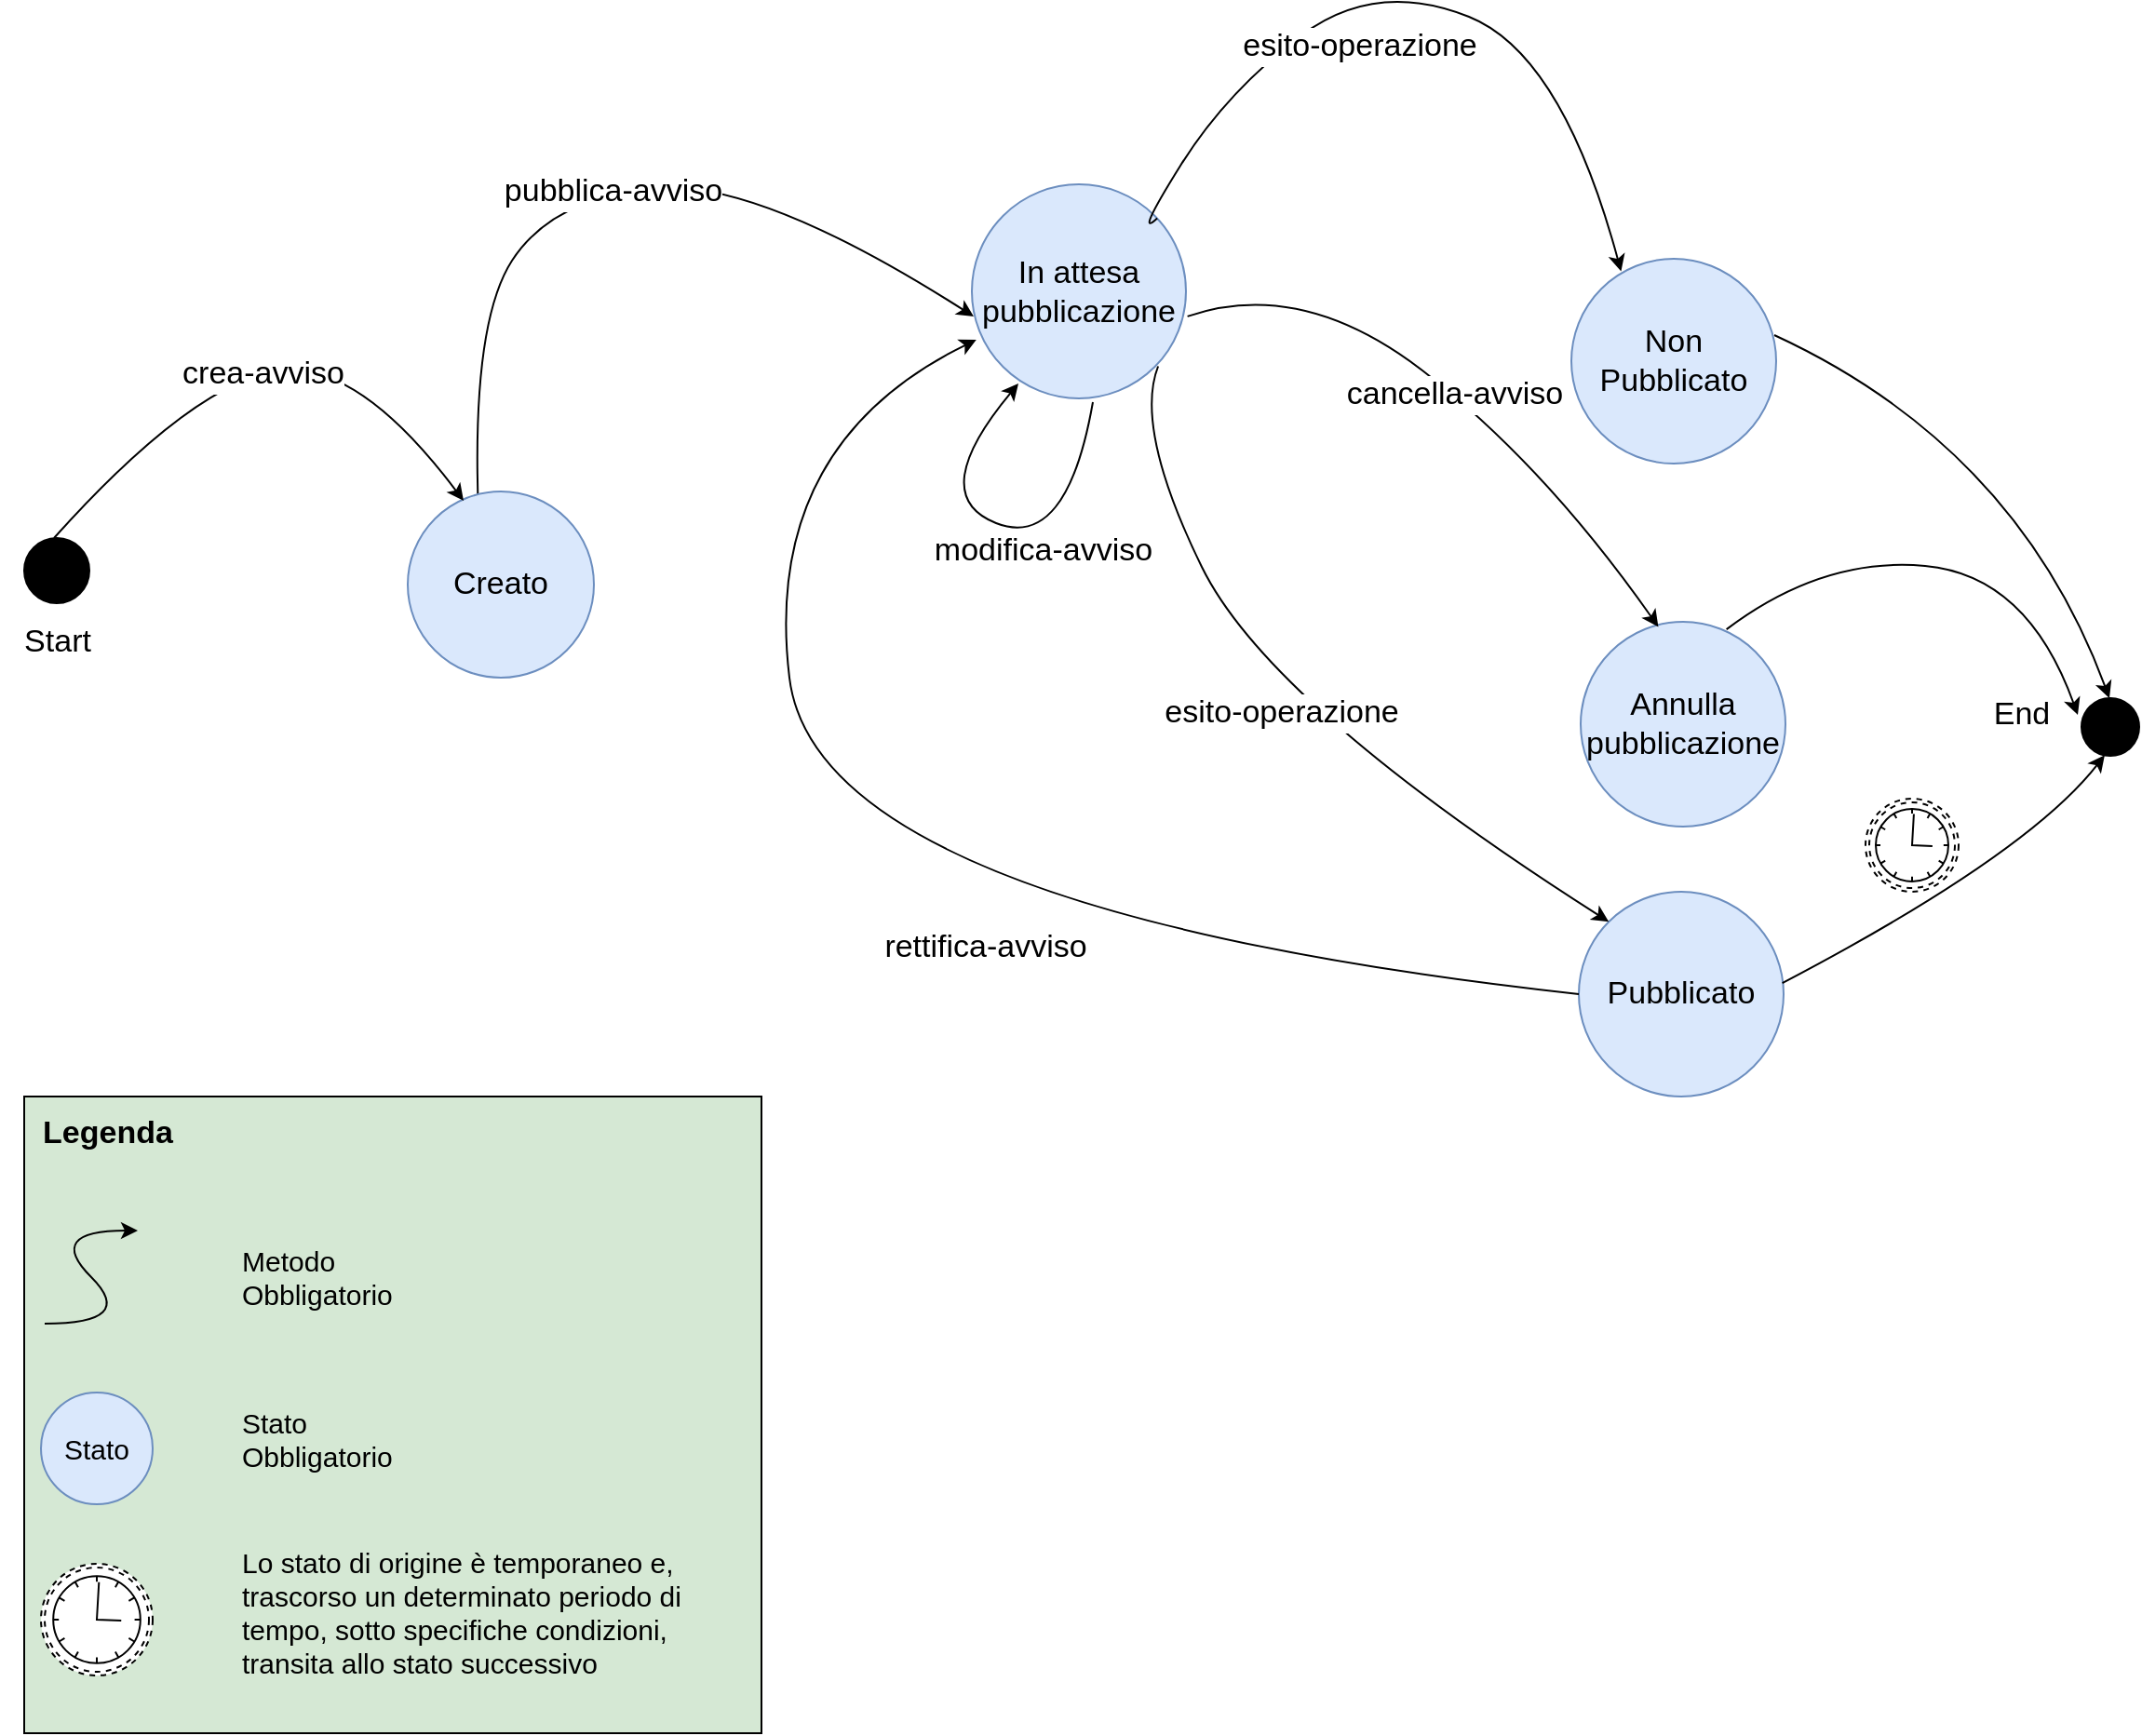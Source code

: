 <mxfile version="20.8.10" type="device"><diagram name="Diagramma a stati avviso" id="BFV8MijaTdnuXcJW0suz"><mxGraphModel dx="2614" dy="2253" grid="1" gridSize="10" guides="1" tooltips="1" connect="1" arrows="1" fold="1" page="1" pageScale="1" pageWidth="850" pageHeight="1100" math="0" shadow="0"><root><mxCell id="0"/><mxCell id="1" parent="0"/><mxCell id="2iCCVrgAPR6Luh0roOrk-1" value="" style="ellipse;whiteSpace=wrap;html=1;aspect=fixed;labelBackgroundColor=none;fillColor=#000000;fontSize=17;" parent="1" vertex="1"><mxGeometry x="-326" y="260" width="35" height="35" as="geometry"/></mxCell><mxCell id="2iCCVrgAPR6Luh0roOrk-2" value="Start" style="text;html=1;strokeColor=none;fillColor=none;align=center;verticalAlign=middle;whiteSpace=wrap;rounded=0;fontSize=17;" parent="1" vertex="1"><mxGeometry x="-338.5" y="310" width="60" height="11" as="geometry"/></mxCell><mxCell id="2iCCVrgAPR6Luh0roOrk-3" value="Annulla pubblicazione" style="ellipse;whiteSpace=wrap;html=1;aspect=fixed;fillColor=#dae8fc;strokeColor=#6c8ebf;fontSize=17;" parent="1" vertex="1"><mxGeometry x="510" y="305" width="110" height="110" as="geometry"/></mxCell><mxCell id="2iCCVrgAPR6Luh0roOrk-4" value="" style="ellipse;whiteSpace=wrap;html=1;aspect=fixed;labelBackgroundColor=none;fillColor=#000000;fontSize=17;" parent="1" vertex="1"><mxGeometry x="779" y="346" width="31" height="31" as="geometry"/></mxCell><mxCell id="2iCCVrgAPR6Luh0roOrk-5" value="End" style="text;html=1;strokeColor=none;fillColor=none;align=center;verticalAlign=middle;whiteSpace=wrap;rounded=0;fontSize=17;" parent="1" vertex="1"><mxGeometry x="717" y="345" width="60" height="20" as="geometry"/></mxCell><mxCell id="2iCCVrgAPR6Luh0roOrk-6" value="pubblica-avviso" style="curved=1;endArrow=classic;html=1;rounded=0;entryX=-0.05;entryY=0.675;entryDx=0;entryDy=0;entryPerimeter=0;exitX=0.5;exitY=0;exitDx=0;exitDy=0;fontSize=17;" parent="1" edge="1"><mxGeometry width="50" height="50" relative="1" as="geometry"><mxPoint x="-82" y="247" as="sourcePoint"/><mxPoint x="184" y="141.0" as="targetPoint"/><Array as="points"><mxPoint x="-86" y="145"/><mxPoint x="-42" y="77"/><mxPoint x="68" y="67"/></Array></mxGeometry></mxCell><mxCell id="2iCCVrgAPR6Luh0roOrk-7" value="" style="curved=1;endArrow=classic;html=1;rounded=0;entryX=1;entryY=0.5;entryDx=0;entryDy=0;exitX=0.712;exitY=0.037;exitDx=0;exitDy=0;exitPerimeter=0;fontSize=17;" parent="1" source="2iCCVrgAPR6Luh0roOrk-3" target="2iCCVrgAPR6Luh0roOrk-5" edge="1"><mxGeometry width="50" height="50" relative="1" as="geometry"><mxPoint x="810" y="331" as="sourcePoint"/><mxPoint x="969" y="330" as="targetPoint"/><Array as="points"><mxPoint x="640" y="270"/><mxPoint x="750" y="280"/></Array></mxGeometry></mxCell><mxCell id="2iCCVrgAPR6Luh0roOrk-8" value="In attesa pubblicazione" style="ellipse;whiteSpace=wrap;html=1;aspect=fixed;fillColor=#dae8fc;strokeColor=#6c8ebf;fontSize=17;" parent="1" vertex="1"><mxGeometry x="183" y="70" width="115" height="115" as="geometry"/></mxCell><mxCell id="2iCCVrgAPR6Luh0roOrk-9" value="Pubblicato" style="ellipse;whiteSpace=wrap;html=1;aspect=fixed;fillColor=#dae8fc;strokeColor=#6c8ebf;fontSize=17;" parent="1" vertex="1"><mxGeometry x="509" y="450" width="110" height="110" as="geometry"/></mxCell><mxCell id="2iCCVrgAPR6Luh0roOrk-10" value="Non Pubblicato" style="ellipse;whiteSpace=wrap;html=1;aspect=fixed;fillColor=#dae8fc;strokeColor=#6c8ebf;fontSize=17;" parent="1" vertex="1"><mxGeometry x="505" y="110" width="110" height="110" as="geometry"/></mxCell><mxCell id="2iCCVrgAPR6Luh0roOrk-11" value="cancella-avviso" style="curved=1;endArrow=classic;html=1;rounded=0;entryX=0;entryY=0;entryDx=0;entryDy=0;fontSize=17;exitX=1.007;exitY=0.617;exitDx=0;exitDy=0;exitPerimeter=0;" parent="1" source="2iCCVrgAPR6Luh0roOrk-8" edge="1"><mxGeometry x="0.002" width="50" height="50" relative="1" as="geometry"><mxPoint x="330" y="436" as="sourcePoint"/><mxPoint x="551.716" y="307.716" as="targetPoint"/><Array as="points"><mxPoint x="360" y="120"/><mxPoint x="490" y="220"/></Array><mxPoint as="offset"/></mxGeometry></mxCell><mxCell id="2iCCVrgAPR6Luh0roOrk-12" value="esito-operazione" style="curved=1;endArrow=classic;html=1;rounded=0;entryX=0;entryY=0;entryDx=0;entryDy=0;fontSize=17;" parent="1" source="2iCCVrgAPR6Luh0roOrk-8" edge="1"><mxGeometry x="-0.164" y="-24" width="50" height="50" relative="1" as="geometry"><mxPoint x="280" y="110" as="sourcePoint"/><mxPoint x="531.716" y="116.716" as="targetPoint"/><Array as="points"><mxPoint x="270" y="100"/><mxPoint x="320" y="20"/><mxPoint x="400" y="-40"/><mxPoint x="500"/></Array><mxPoint x="-1" as="offset"/></mxGeometry></mxCell><mxCell id="2iCCVrgAPR6Luh0roOrk-13" value="Creato" style="ellipse;whiteSpace=wrap;html=1;aspect=fixed;fillColor=#dae8fc;strokeColor=#6c8ebf;fontSize=17;" parent="1" vertex="1"><mxGeometry x="-120" y="235" width="100" height="100" as="geometry"/></mxCell><mxCell id="2iCCVrgAPR6Luh0roOrk-14" value="crea-avviso" style="curved=1;endArrow=classic;html=1;rounded=0;fontSize=17;" parent="1" edge="1"><mxGeometry width="50" height="50" relative="1" as="geometry"><mxPoint x="-310" y="260" as="sourcePoint"/><mxPoint x="-90" y="240" as="targetPoint"/><Array as="points"><mxPoint x="-310" y="260"/><mxPoint x="-240" y="182"/><mxPoint x="-150" y="160"/></Array></mxGeometry></mxCell><mxCell id="2iCCVrgAPR6Luh0roOrk-15" value="modifica-avviso" style="curved=1;endArrow=classic;html=1;rounded=0;fontSize=17;" parent="1" edge="1"><mxGeometry x="-0.218" y="5" width="50" height="50" relative="1" as="geometry"><mxPoint x="248" y="187" as="sourcePoint"/><mxPoint x="208" y="177" as="targetPoint"/><Array as="points"><mxPoint x="234" y="267"/><mxPoint x="158" y="237"/></Array><mxPoint x="1" as="offset"/></mxGeometry></mxCell><mxCell id="2iCCVrgAPR6Luh0roOrk-16" value="" style="curved=1;endArrow=classic;html=1;rounded=0;exitX=1;exitY=0.5;exitDx=0;exitDy=0;fontSize=17;" parent="1" edge="1"><mxGeometry width="50" height="50" relative="1" as="geometry"><mxPoint x="614" y="151.0" as="sourcePoint"/><mxPoint x="794" y="346.0" as="targetPoint"/><Array as="points"><mxPoint x="744" y="211"/></Array></mxGeometry></mxCell><mxCell id="2iCCVrgAPR6Luh0roOrk-17" value="esito-operazione" style="curved=1;endArrow=classic;html=1;rounded=0;entryX=0;entryY=0;entryDx=0;entryDy=0;exitX=0.87;exitY=0.85;exitDx=0;exitDy=0;fontSize=17;exitPerimeter=0;" parent="1" source="2iCCVrgAPR6Luh0roOrk-8" target="2iCCVrgAPR6Luh0roOrk-9" edge="1"><mxGeometry width="50" height="50" relative="1" as="geometry"><mxPoint x="193" y="381" as="sourcePoint"/><mxPoint x="459.0" y="275" as="targetPoint"/><Array as="points"><mxPoint x="270" y="201"/><mxPoint x="343" y="350"/></Array></mxGeometry></mxCell><mxCell id="2iCCVrgAPR6Luh0roOrk-18" value="" style="curved=1;endArrow=classic;html=1;rounded=0;entryX=1.241;entryY=1.583;entryDx=0;entryDy=0;exitX=0.712;exitY=0.037;exitDx=0;exitDy=0;exitPerimeter=0;fontSize=24;entryPerimeter=0;strokeColor=#000000;fontColor=#FF0000;" parent="1" target="2iCCVrgAPR6Luh0roOrk-5" edge="1"><mxGeometry width="50" height="50" relative="1" as="geometry"><mxPoint x="618.32" y="499.07" as="sourcePoint"/><mxPoint x="807" y="545" as="targetPoint"/><Array as="points"><mxPoint x="750" y="430"/></Array></mxGeometry></mxCell><mxCell id="2iCCVrgAPR6Luh0roOrk-21" value="rettifica-avviso" style="curved=1;endArrow=classic;html=1;rounded=0;entryX=0.021;entryY=0.726;entryDx=0;entryDy=0;entryPerimeter=0;exitX=0;exitY=0.5;exitDx=0;exitDy=0;fontSize=17;" parent="1" source="2iCCVrgAPR6Luh0roOrk-9" target="2iCCVrgAPR6Luh0roOrk-8" edge="1"><mxGeometry x="-0.192" y="10" width="50" height="50" relative="1" as="geometry"><mxPoint x="-72" y="257" as="sourcePoint"/><mxPoint x="194.0" y="151.0" as="targetPoint"/><Array as="points"><mxPoint x="100" y="460"/><mxPoint x="70" y="210"/></Array><mxPoint as="offset"/></mxGeometry></mxCell><mxCell id="WbJXcvFbs1gnrDGjhr5L-2" value="" style="points=[[0.145,0.145,0],[0.5,0,0],[0.855,0.145,0],[1,0.5,0],[0.855,0.855,0],[0.5,1,0],[0.145,0.855,0],[0,0.5,0]];shape=mxgraph.bpmn.event;html=1;verticalLabelPosition=bottom;labelBackgroundColor=#ffffff;verticalAlign=top;align=center;perimeter=ellipsePerimeter;outlineConnect=0;aspect=fixed;outline=boundNonint;symbol=timer;" vertex="1" parent="1"><mxGeometry x="663" y="400" width="50" height="50" as="geometry"/></mxCell><mxCell id="WbJXcvFbs1gnrDGjhr5L-3" value="" style="rounded=0;whiteSpace=wrap;html=1;strokeColor=#000000;align=left;fontSize=15;fillColor=#D5E8D4;" vertex="1" parent="1"><mxGeometry x="-326" y="560" width="396" height="342" as="geometry"/></mxCell><mxCell id="WbJXcvFbs1gnrDGjhr5L-4" value="Legenda" style="text;html=1;strokeColor=none;fillColor=none;align=center;verticalAlign=middle;whiteSpace=wrap;rounded=0;fontStyle=1;fontSize=17;" vertex="1" parent="1"><mxGeometry x="-311" y="565" width="60" height="30" as="geometry"/></mxCell><mxCell id="WbJXcvFbs1gnrDGjhr5L-6" value="" style="curved=1;endArrow=classic;html=1;rounded=0;fontSize=15;fontColor=#FF0000;" edge="1" parent="1"><mxGeometry width="50" height="50" relative="1" as="geometry"><mxPoint x="-315" y="682" as="sourcePoint"/><mxPoint x="-265" y="632" as="targetPoint"/><Array as="points"><mxPoint x="-265" y="682"/><mxPoint x="-315" y="632"/></Array></mxGeometry></mxCell><mxCell id="WbJXcvFbs1gnrDGjhr5L-10" value="Metodo Obbligatorio" style="text;html=1;strokeColor=none;fillColor=none;align=left;verticalAlign=middle;whiteSpace=wrap;rounded=0;fontSize=15;fontColor=#000000;fontStyle=0" vertex="1" parent="1"><mxGeometry x="-211" y="642" width="120" height="30" as="geometry"/></mxCell><mxCell id="WbJXcvFbs1gnrDGjhr5L-11" value="Stato" style="ellipse;whiteSpace=wrap;html=1;aspect=fixed;fillColor=#dae8fc;strokeColor=#6c8ebf;fontSize=15;" vertex="1" parent="1"><mxGeometry x="-317" y="719" width="60" height="60" as="geometry"/></mxCell><mxCell id="WbJXcvFbs1gnrDGjhr5L-12" value="Stato Obbligatorio" style="text;html=1;strokeColor=none;fillColor=none;align=left;verticalAlign=middle;whiteSpace=wrap;rounded=0;fontSize=15;fontColor=#000000;fontStyle=0" vertex="1" parent="1"><mxGeometry x="-211" y="729" width="120" height="30" as="geometry"/></mxCell><mxCell id="WbJXcvFbs1gnrDGjhr5L-14" value="Lo stato di origine è temporaneo e, trascorso un determinato periodo di tempo, sotto specifiche condizioni, transita allo stato successivo" style="text;html=1;strokeColor=none;fillColor=none;align=left;verticalAlign=middle;whiteSpace=wrap;rounded=0;fontSize=15;fontColor=#000000;fontStyle=0" vertex="1" parent="1"><mxGeometry x="-211" y="822" width="248" height="30" as="geometry"/></mxCell><mxCell id="WbJXcvFbs1gnrDGjhr5L-15" value="" style="points=[[0.145,0.145,0],[0.5,0,0],[0.855,0.145,0],[1,0.5,0],[0.855,0.855,0],[0.5,1,0],[0.145,0.855,0],[0,0.5,0]];shape=mxgraph.bpmn.event;html=1;verticalLabelPosition=bottom;labelBackgroundColor=#ffffff;verticalAlign=top;align=center;perimeter=ellipsePerimeter;outlineConnect=0;aspect=fixed;outline=boundNonint;symbol=timer;" vertex="1" parent="1"><mxGeometry x="-317" y="811" width="60" height="60" as="geometry"/></mxCell></root></mxGraphModel></diagram></mxfile>